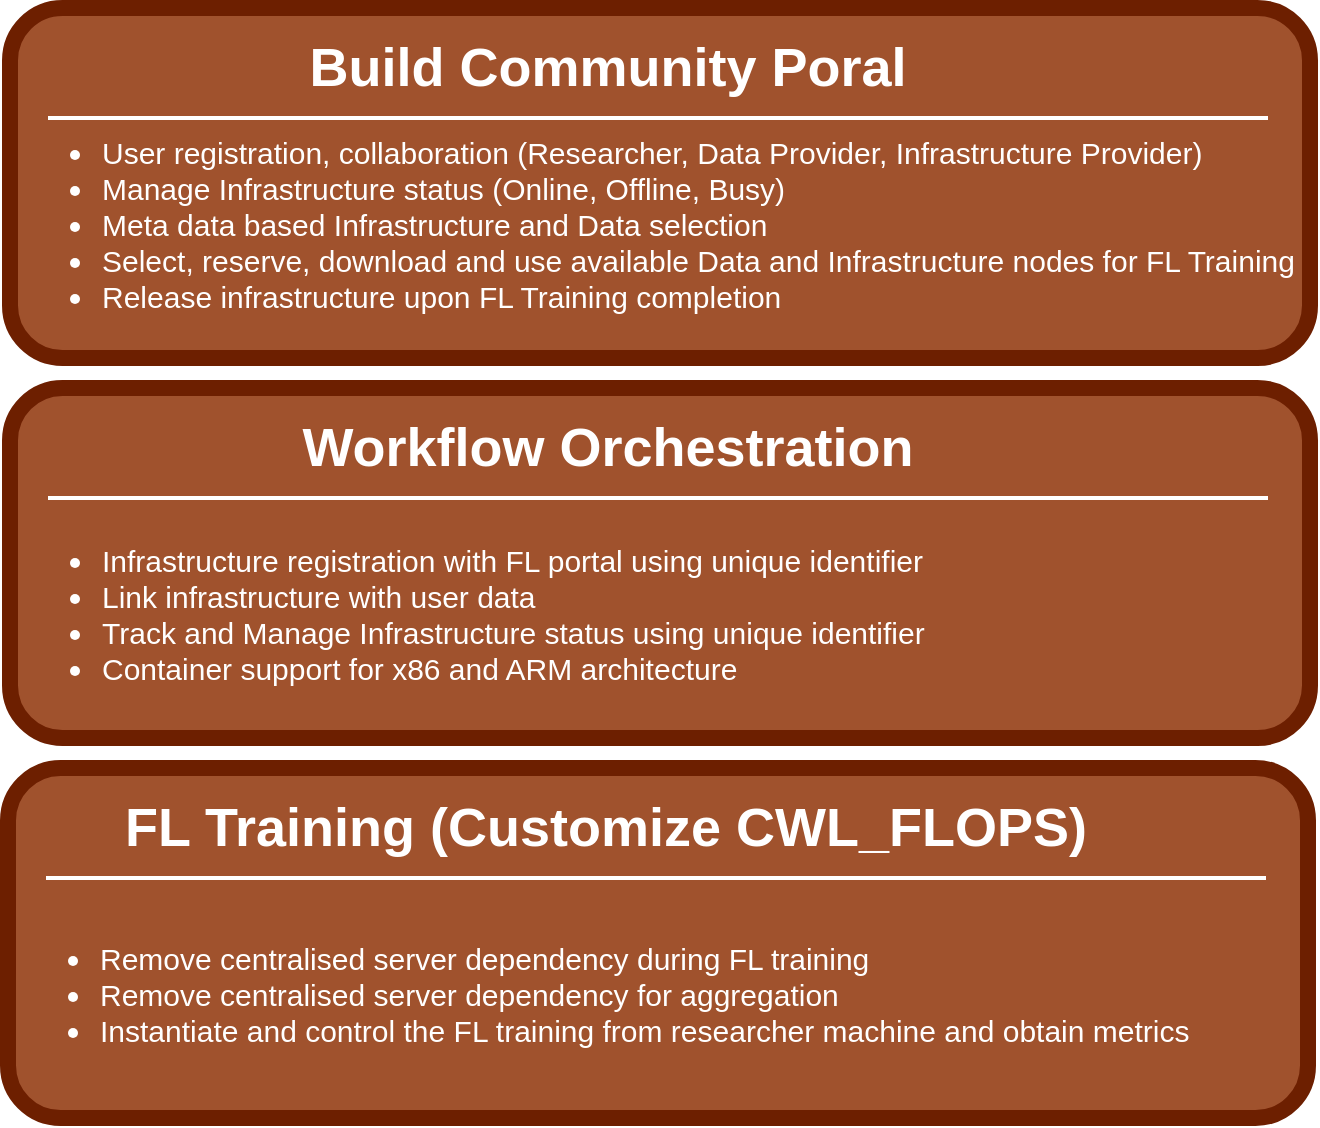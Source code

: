 <mxfile version="24.6.4" type="github">
  <diagram name="Page-1" id="12e1b939-464a-85fe-373e-61e167be1490">
    <mxGraphModel dx="889" dy="520" grid="1" gridSize="10" guides="1" tooltips="1" connect="1" arrows="1" fold="1" page="1" pageScale="1.5" pageWidth="1169" pageHeight="826" background="none" math="0" shadow="0">
      <root>
        <mxCell id="0" />
        <mxCell id="1" parent="0" />
        <mxCell id="60da8b9f42644d3a-3" value="Community Portal" style="text;html=1;strokeColor=none;fillColor=none;align=center;verticalAlign=middle;whiteSpace=wrap;rounded=0;shadow=0;fontSize=27;fontColor=#FFFFFF;fontStyle=1" parent="1" vertex="1">
          <mxGeometry x="316" y="420" width="280" height="60" as="geometry" />
        </mxCell>
        <mxCell id="60da8b9f42644d3a-6" value="" style="line;strokeWidth=2;html=1;rounded=0;shadow=0;fontSize=27;align=center;fillColor=none;strokeColor=#FFFFFF;" parent="1" vertex="1">
          <mxGeometry x="336" y="480" width="240" height="10" as="geometry" />
        </mxCell>
        <mxCell id="60da8b9f42644d3a-7" value="" style="line;strokeWidth=2;html=1;rounded=0;shadow=0;fontSize=27;align=center;fillColor=none;strokeColor=#FFFFFF;" parent="1" vertex="1">
          <mxGeometry x="336" y="705" width="240" height="10" as="geometry" />
        </mxCell>
        <mxCell id="60da8b9f42644d3a-31" value="" style="whiteSpace=wrap;html=1;rounded=1;shadow=0;strokeWidth=8;fontSize=20;align=center;fillColor=#a0522d;strokeColor=#6D1F00;fontColor=#ffffff;" parent="1" vertex="1">
          <mxGeometry x="316" y="400" width="650" height="175" as="geometry" />
        </mxCell>
        <mxCell id="60da8b9f42644d3a-32" value="Build Community Poral" style="text;html=1;strokeColor=none;fillColor=none;align=center;verticalAlign=middle;whiteSpace=wrap;rounded=0;shadow=0;fontSize=27;fontColor=#FFFFFF;fontStyle=1" parent="1" vertex="1">
          <mxGeometry x="320" y="405" width="590" height="50" as="geometry" />
        </mxCell>
        <mxCell id="60da8b9f42644d3a-33" value="&lt;ul style=&quot;font-size: 15px;&quot;&gt;&lt;li style=&quot;font-size: 15px;&quot;&gt;User registration, collaboration (Researcher, Data Provider, Infrastructure Provider)&lt;/li&gt;&lt;li style=&quot;font-size: 15px;&quot;&gt;Manage Infrastructure status (Online, Offline, Busy)&lt;/li&gt;&lt;li style=&quot;font-size: 15px;&quot;&gt;Meta data based Infrastructure and Data selection&lt;/li&gt;&lt;li style=&quot;font-size: 15px;&quot;&gt;Select, reserve, download and use available Data and Infrastructure nodes for FL Training&lt;/li&gt;&lt;li style=&quot;font-size: 15px;&quot;&gt;Release infrastructure upon FL Training completion&lt;/li&gt;&lt;/ul&gt;" style="text;html=1;strokeColor=none;fillColor=none;align=left;verticalAlign=middle;whiteSpace=wrap;rounded=0;shadow=0;fontSize=15;fontColor=#FFFFFF;" parent="1" vertex="1">
          <mxGeometry x="320" y="450" width="640" height="115" as="geometry" />
        </mxCell>
        <mxCell id="60da8b9f42644d3a-34" value="" style="line;strokeWidth=2;html=1;rounded=0;shadow=0;fontSize=27;align=center;fillColor=none;strokeColor=#FFFFFF;" parent="1" vertex="1">
          <mxGeometry x="335" y="450" width="610" height="10" as="geometry" />
        </mxCell>
        <mxCell id="IQ_UvPfAqZbzp3Erzt9s-1" value="Community Portal" style="text;html=1;strokeColor=none;fillColor=none;align=center;verticalAlign=middle;whiteSpace=wrap;rounded=0;shadow=0;fontSize=27;fontColor=#FFFFFF;fontStyle=1" parent="1" vertex="1">
          <mxGeometry x="316" y="610" width="280" height="60" as="geometry" />
        </mxCell>
        <mxCell id="IQ_UvPfAqZbzp3Erzt9s-2" value="" style="line;strokeWidth=2;html=1;rounded=0;shadow=0;fontSize=27;align=center;fillColor=none;strokeColor=#FFFFFF;" parent="1" vertex="1">
          <mxGeometry x="336" y="670" width="240" height="10" as="geometry" />
        </mxCell>
        <mxCell id="IQ_UvPfAqZbzp3Erzt9s-3" value="" style="whiteSpace=wrap;html=1;rounded=1;shadow=0;strokeWidth=8;fontSize=20;align=center;fillColor=#a0522d;strokeColor=#6D1F00;fontColor=#ffffff;" parent="1" vertex="1">
          <mxGeometry x="316" y="590" width="650" height="175" as="geometry" />
        </mxCell>
        <mxCell id="IQ_UvPfAqZbzp3Erzt9s-4" value="Workflow Orchestration" style="text;html=1;strokeColor=none;fillColor=none;align=center;verticalAlign=middle;whiteSpace=wrap;rounded=0;shadow=0;fontSize=27;fontColor=#FFFFFF;fontStyle=1" parent="1" vertex="1">
          <mxGeometry x="320" y="595" width="590" height="50" as="geometry" />
        </mxCell>
        <mxCell id="IQ_UvPfAqZbzp3Erzt9s-5" value="&lt;ul style=&quot;font-size: 15px;&quot;&gt;&lt;li style=&quot;font-size: 15px;&quot;&gt;&lt;span style=&quot;background-color: initial;&quot;&gt;Infrastructure registration with FL portal using unique identifier&lt;/span&gt;&lt;br&gt;&lt;/li&gt;&lt;li style=&quot;font-size: 15px;&quot;&gt;Link infrastructure with user data&lt;/li&gt;&lt;li style=&quot;font-size: 15px;&quot;&gt;Track and Manage Infrastructure&amp;nbsp;status using unique identifier&lt;/li&gt;&lt;li style=&quot;font-size: 15px;&quot;&gt;Container support for x86 and ARM architecture&lt;/li&gt;&lt;/ul&gt;" style="text;html=1;strokeColor=none;fillColor=none;align=left;verticalAlign=middle;whiteSpace=wrap;rounded=0;shadow=0;fontSize=15;fontColor=#FFFFFF;" parent="1" vertex="1">
          <mxGeometry x="320" y="650" width="640" height="105" as="geometry" />
        </mxCell>
        <mxCell id="IQ_UvPfAqZbzp3Erzt9s-6" value="" style="line;strokeWidth=2;html=1;rounded=0;shadow=0;fontSize=27;align=center;fillColor=none;strokeColor=#FFFFFF;" parent="1" vertex="1">
          <mxGeometry x="335" y="640" width="610" height="10" as="geometry" />
        </mxCell>
        <mxCell id="IQ_UvPfAqZbzp3Erzt9s-7" value="" style="line;strokeWidth=2;html=1;rounded=0;shadow=0;fontSize=27;align=center;fillColor=none;strokeColor=#FFFFFF;" parent="1" vertex="1">
          <mxGeometry x="335" y="895" width="240" height="10" as="geometry" />
        </mxCell>
        <mxCell id="IQ_UvPfAqZbzp3Erzt9s-8" value="Community Portal" style="text;html=1;strokeColor=none;fillColor=none;align=center;verticalAlign=middle;whiteSpace=wrap;rounded=0;shadow=0;fontSize=27;fontColor=#FFFFFF;fontStyle=1" parent="1" vertex="1">
          <mxGeometry x="315" y="800" width="280" height="60" as="geometry" />
        </mxCell>
        <mxCell id="IQ_UvPfAqZbzp3Erzt9s-9" value="" style="line;strokeWidth=2;html=1;rounded=0;shadow=0;fontSize=27;align=center;fillColor=none;strokeColor=#FFFFFF;" parent="1" vertex="1">
          <mxGeometry x="335" y="860" width="240" height="10" as="geometry" />
        </mxCell>
        <mxCell id="IQ_UvPfAqZbzp3Erzt9s-10" value="" style="whiteSpace=wrap;html=1;rounded=1;shadow=0;strokeWidth=8;fontSize=20;align=center;fillColor=#a0522d;strokeColor=#6D1F00;fontColor=#ffffff;" parent="1" vertex="1">
          <mxGeometry x="315" y="780" width="650" height="175" as="geometry" />
        </mxCell>
        <mxCell id="IQ_UvPfAqZbzp3Erzt9s-11" value="FL Training (Customize CWL_FLOPS)" style="text;html=1;strokeColor=none;fillColor=none;align=center;verticalAlign=middle;whiteSpace=wrap;rounded=0;shadow=0;fontSize=27;fontColor=#FFFFFF;fontStyle=1" parent="1" vertex="1">
          <mxGeometry x="319" y="785" width="590" height="50" as="geometry" />
        </mxCell>
        <mxCell id="IQ_UvPfAqZbzp3Erzt9s-12" value="&lt;ul style=&quot;font-size: 15px;&quot;&gt;&lt;li style=&quot;font-size: 15px;&quot;&gt;Remove centralised server dependency during FL training&lt;/li&gt;&lt;li&gt;&lt;span style=&quot;background-color: initial;&quot;&gt;Remove centralised server dependency&amp;nbsp;for aggregation&lt;/span&gt;&lt;/li&gt;&lt;li style=&quot;font-size: 15px;&quot;&gt;Instantiate and control the FL training from researcher machine and obtain metrics&lt;/li&gt;&lt;/ul&gt;" style="text;html=1;strokeColor=none;fillColor=none;align=left;verticalAlign=middle;whiteSpace=wrap;rounded=0;shadow=0;fontSize=15;fontColor=#FFFFFF;" parent="1" vertex="1">
          <mxGeometry x="319" y="840" width="640" height="105" as="geometry" />
        </mxCell>
        <mxCell id="IQ_UvPfAqZbzp3Erzt9s-13" value="" style="line;strokeWidth=2;html=1;rounded=0;shadow=0;fontSize=27;align=center;fillColor=none;strokeColor=#FFFFFF;" parent="1" vertex="1">
          <mxGeometry x="334" y="830" width="610" height="10" as="geometry" />
        </mxCell>
      </root>
    </mxGraphModel>
  </diagram>
</mxfile>

